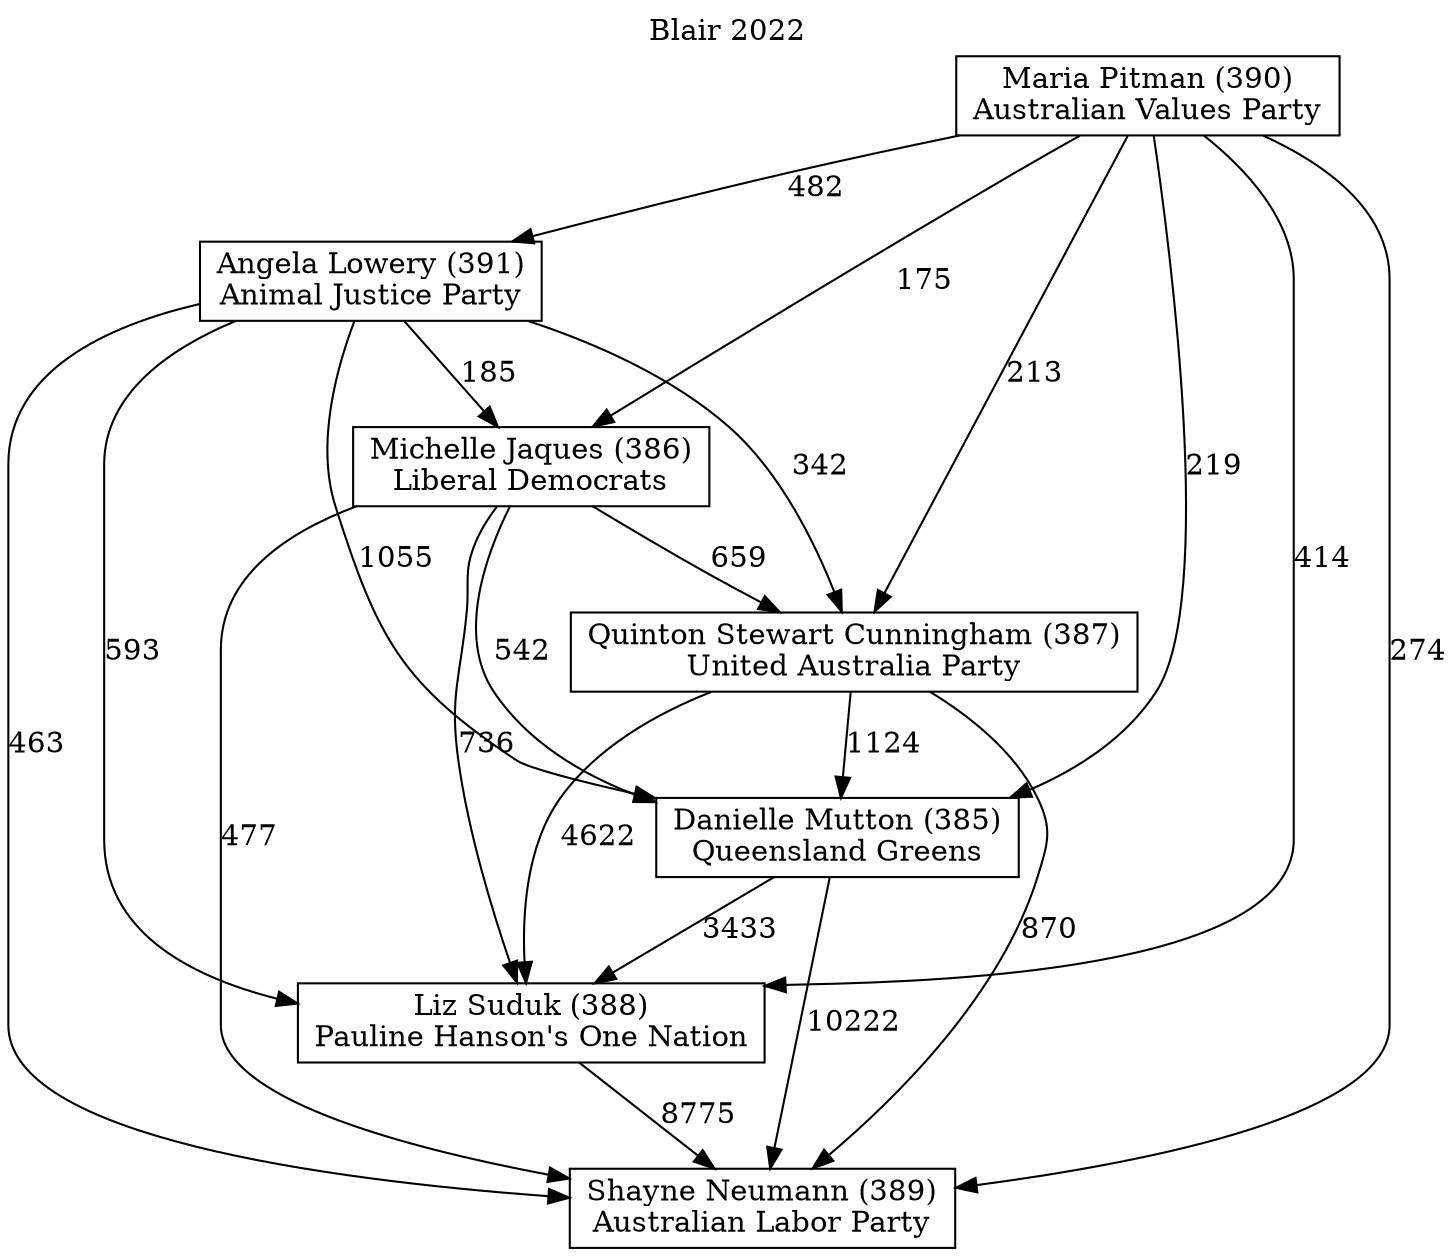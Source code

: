 // House preference flow
digraph "Shayne Neumann (389)_Blair_2022" {
	graph [label="Blair 2022" labelloc=t mclimit=10]
	node [shape=box]
	"Angela Lowery (391)" [label="Angela Lowery (391)
Animal Justice Party"]
	"Danielle Mutton (385)" [label="Danielle Mutton (385)
Queensland Greens"]
	"Liz Suduk (388)" [label="Liz Suduk (388)
Pauline Hanson's One Nation"]
	"Maria Pitman (390)" [label="Maria Pitman (390)
Australian Values Party"]
	"Michelle Jaques (386)" [label="Michelle Jaques (386)
Liberal Democrats"]
	"Quinton Stewart Cunningham (387)" [label="Quinton Stewart Cunningham (387)
United Australia Party"]
	"Shayne Neumann (389)" [label="Shayne Neumann (389)
Australian Labor Party"]
	"Angela Lowery (391)" -> "Danielle Mutton (385)" [label=1055]
	"Angela Lowery (391)" -> "Liz Suduk (388)" [label=593]
	"Angela Lowery (391)" -> "Michelle Jaques (386)" [label=185]
	"Angela Lowery (391)" -> "Quinton Stewart Cunningham (387)" [label=342]
	"Angela Lowery (391)" -> "Shayne Neumann (389)" [label=463]
	"Danielle Mutton (385)" -> "Liz Suduk (388)" [label=3433]
	"Danielle Mutton (385)" -> "Shayne Neumann (389)" [label=10222]
	"Liz Suduk (388)" -> "Shayne Neumann (389)" [label=8775]
	"Maria Pitman (390)" -> "Angela Lowery (391)" [label=482]
	"Maria Pitman (390)" -> "Danielle Mutton (385)" [label=219]
	"Maria Pitman (390)" -> "Liz Suduk (388)" [label=414]
	"Maria Pitman (390)" -> "Michelle Jaques (386)" [label=175]
	"Maria Pitman (390)" -> "Quinton Stewart Cunningham (387)" [label=213]
	"Maria Pitman (390)" -> "Shayne Neumann (389)" [label=274]
	"Michelle Jaques (386)" -> "Danielle Mutton (385)" [label=542]
	"Michelle Jaques (386)" -> "Liz Suduk (388)" [label=736]
	"Michelle Jaques (386)" -> "Quinton Stewart Cunningham (387)" [label=659]
	"Michelle Jaques (386)" -> "Shayne Neumann (389)" [label=477]
	"Quinton Stewart Cunningham (387)" -> "Danielle Mutton (385)" [label=1124]
	"Quinton Stewart Cunningham (387)" -> "Liz Suduk (388)" [label=4622]
	"Quinton Stewart Cunningham (387)" -> "Shayne Neumann (389)" [label=870]
}
